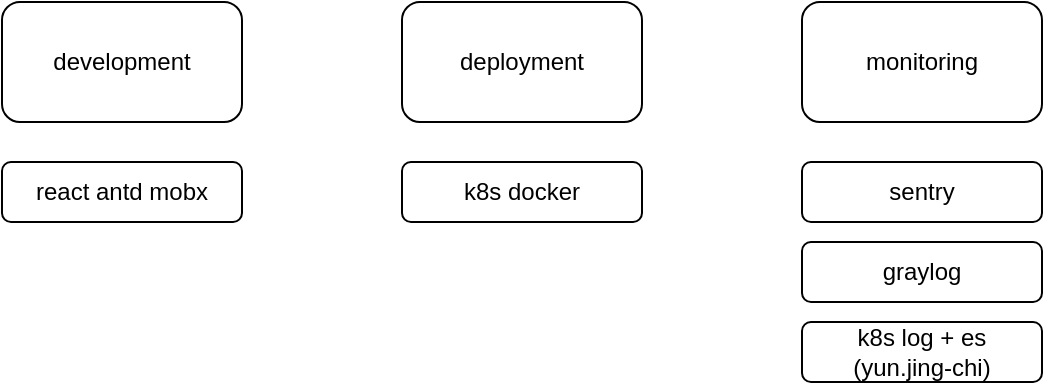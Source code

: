<mxfile version="13.11.0" type="github">
  <diagram id="FGjYrpl-wmRHwMAuxfGO" name="Page-1">
    <mxGraphModel dx="1133" dy="739" grid="1" gridSize="10" guides="1" tooltips="1" connect="1" arrows="1" fold="1" page="1" pageScale="1" pageWidth="827" pageHeight="1169" math="0" shadow="0">
      <root>
        <mxCell id="0" />
        <mxCell id="1" parent="0" />
        <mxCell id="TiqM6QkegBq49liWoowj-3" value="development" style="rounded=1;whiteSpace=wrap;html=1;" parent="1" vertex="1">
          <mxGeometry x="120" y="100" width="120" height="60" as="geometry" />
        </mxCell>
        <mxCell id="TiqM6QkegBq49liWoowj-4" value="deployment" style="rounded=1;whiteSpace=wrap;html=1;" parent="1" vertex="1">
          <mxGeometry x="320" y="100" width="120" height="60" as="geometry" />
        </mxCell>
        <mxCell id="TiqM6QkegBq49liWoowj-5" value="monitoring" style="rounded=1;whiteSpace=wrap;html=1;" parent="1" vertex="1">
          <mxGeometry x="520" y="100" width="120" height="60" as="geometry" />
        </mxCell>
        <mxCell id="TiqM6QkegBq49liWoowj-7" value="react antd mobx" style="rounded=1;whiteSpace=wrap;html=1;" parent="1" vertex="1">
          <mxGeometry x="120" y="180" width="120" height="30" as="geometry" />
        </mxCell>
        <mxCell id="TiqM6QkegBq49liWoowj-10" value="k8s docker" style="rounded=1;whiteSpace=wrap;html=1;" parent="1" vertex="1">
          <mxGeometry x="320" y="180" width="120" height="30" as="geometry" />
        </mxCell>
        <mxCell id="8TWGwKBvYCYoe8VMs0Ds-1" value="sentry" style="rounded=1;whiteSpace=wrap;html=1;" vertex="1" parent="1">
          <mxGeometry x="520" y="180" width="120" height="30" as="geometry" />
        </mxCell>
        <mxCell id="8TWGwKBvYCYoe8VMs0Ds-2" value="graylog" style="rounded=1;whiteSpace=wrap;html=1;" vertex="1" parent="1">
          <mxGeometry x="520" y="220" width="120" height="30" as="geometry" />
        </mxCell>
        <mxCell id="8TWGwKBvYCYoe8VMs0Ds-3" value="k8s log + es&lt;br&gt;(yun.jing-chi)" style="rounded=1;whiteSpace=wrap;html=1;" vertex="1" parent="1">
          <mxGeometry x="520" y="260" width="120" height="30" as="geometry" />
        </mxCell>
      </root>
    </mxGraphModel>
  </diagram>
</mxfile>
